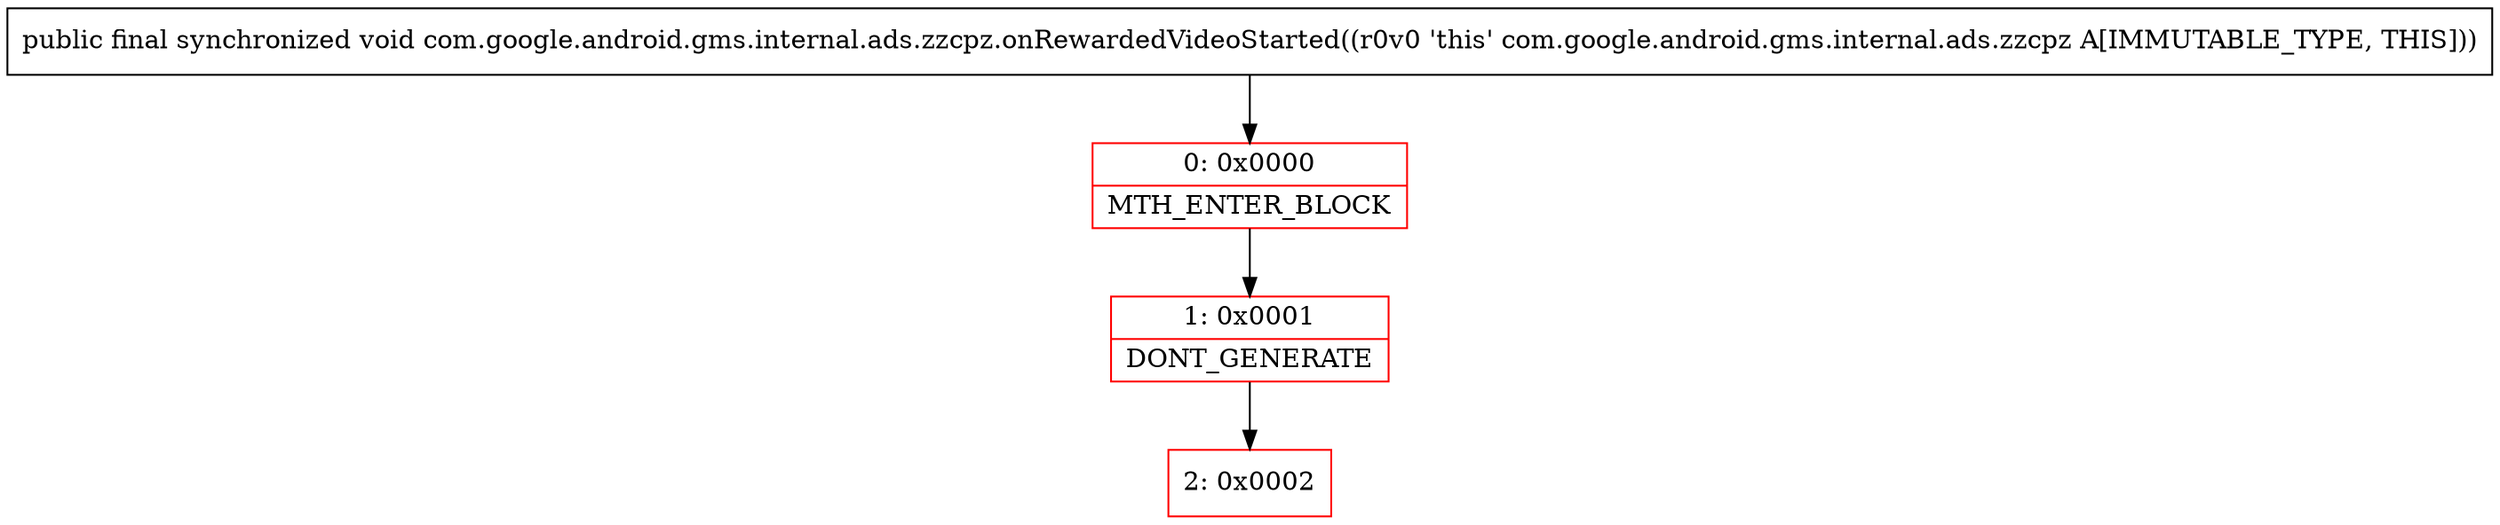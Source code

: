 digraph "CFG forcom.google.android.gms.internal.ads.zzcpz.onRewardedVideoStarted()V" {
subgraph cluster_Region_1093988292 {
label = "R(0)";
node [shape=record,color=blue];
}
Node_0 [shape=record,color=red,label="{0\:\ 0x0000|MTH_ENTER_BLOCK\l}"];
Node_1 [shape=record,color=red,label="{1\:\ 0x0001|DONT_GENERATE\l}"];
Node_2 [shape=record,color=red,label="{2\:\ 0x0002}"];
MethodNode[shape=record,label="{public final synchronized void com.google.android.gms.internal.ads.zzcpz.onRewardedVideoStarted((r0v0 'this' com.google.android.gms.internal.ads.zzcpz A[IMMUTABLE_TYPE, THIS])) }"];
MethodNode -> Node_0;
Node_0 -> Node_1;
Node_1 -> Node_2;
}

